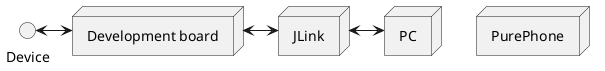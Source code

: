 @startuml
node PurePhone
node "Development board" as Db
node JLink
node PC

Device <-> Db 
Db <-> JLink 
JLink <-> PC
@enduml
